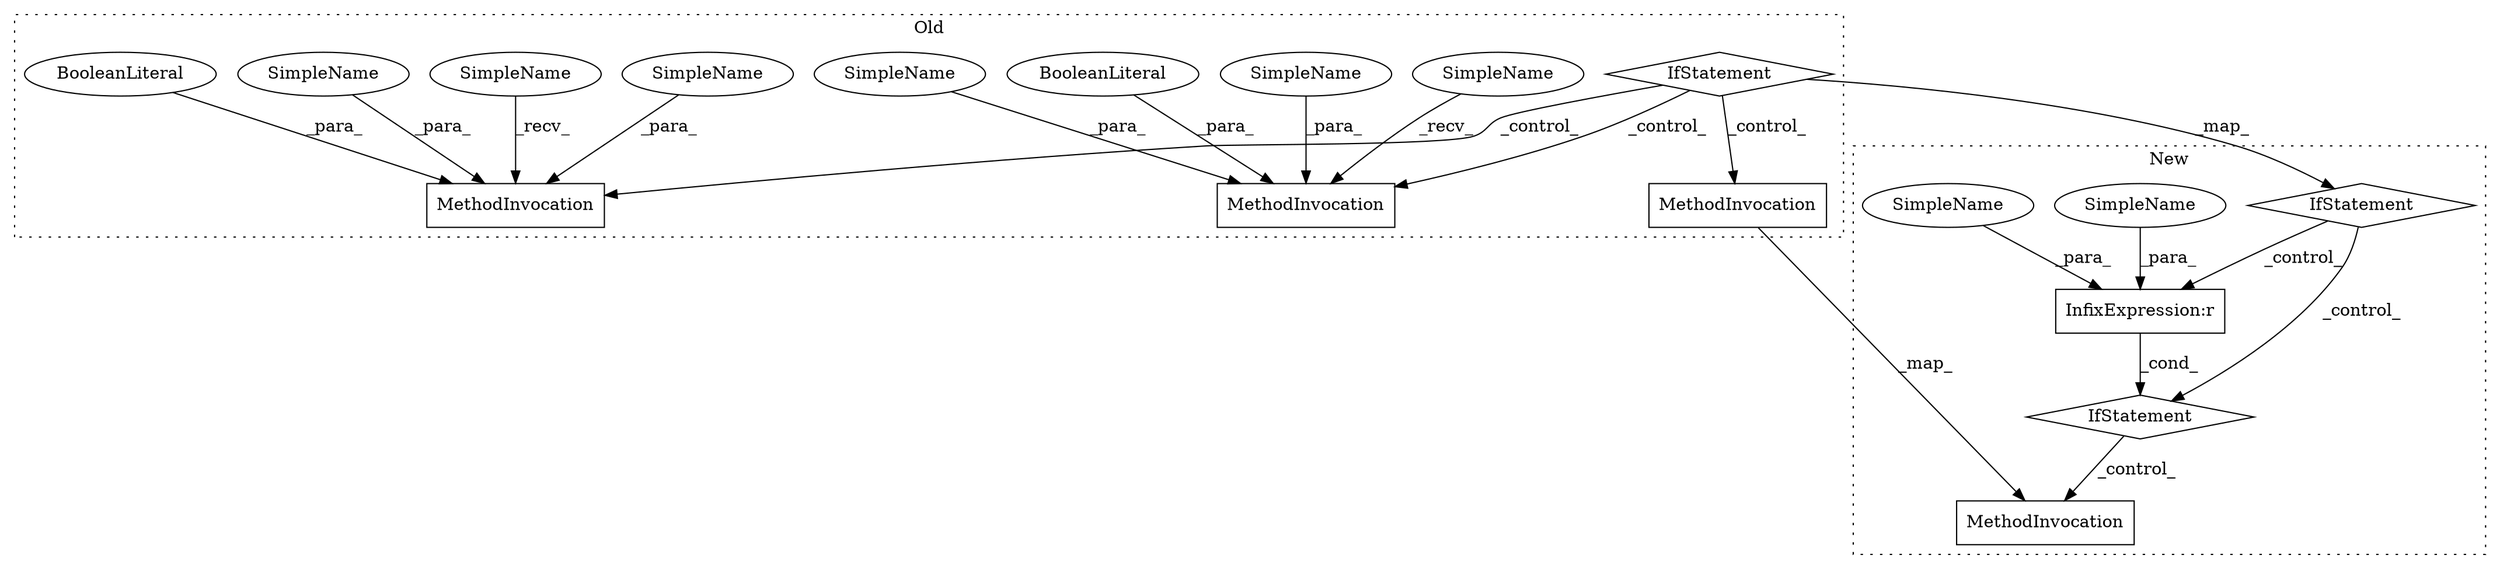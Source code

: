digraph G {
subgraph cluster0 {
1 [label="BooleanLiteral" a="9" s="11101" l="4" shape="ellipse"];
2 [label="BooleanLiteral" a="9" s="11226" l="4" shape="ellipse"];
5 [label="IfStatement" a="25" s="10910,10942" l="9,5" shape="diamond"];
7 [label="MethodInvocation" a="32" s="11457,11503" l="15,1" shape="box"];
8 [label="MethodInvocation" a="32" s="11059,11105" l="15,1" shape="box"];
9 [label="MethodInvocation" a="32" s="11184,11230" l="15,1" shape="box"];
10 [label="SimpleName" a="42" s="11199" l="14" shape="ellipse"];
12 [label="SimpleName" a="42" s="11033" l="25" shape="ellipse"];
13 [label="SimpleName" a="42" s="11158" l="25" shape="ellipse"];
15 [label="SimpleName" a="42" s="11074" l="14" shape="ellipse"];
16 [label="SimpleName" a="42" s="11090" l="9" shape="ellipse"];
17 [label="SimpleName" a="42" s="11215" l="9" shape="ellipse"];
label = "Old";
style="dotted";
}
subgraph cluster1 {
3 [label="IfStatement" a="25" s="13308,13344" l="9,6" shape="diamond"];
4 [label="IfStatement" a="25" s="13050,13080" l="4,37" shape="diamond"];
6 [label="MethodInvocation" a="32" s="13488,13534" l="15,1" shape="box"];
11 [label="SimpleName" a="42" s="13327" l="17" shape="ellipse"];
14 [label="SimpleName" a="42" s="13317" l="6" shape="ellipse"];
18 [label="InfixExpression:r" a="27" s="13323" l="4" shape="box"];
label = "New";
style="dotted";
}
1 -> 8 [label="_para_"];
2 -> 9 [label="_para_"];
3 -> 6 [label="_control_"];
4 -> 18 [label="_control_"];
4 -> 3 [label="_control_"];
5 -> 4 [label="_map_"];
5 -> 8 [label="_control_"];
5 -> 9 [label="_control_"];
5 -> 7 [label="_control_"];
7 -> 6 [label="_map_"];
10 -> 9 [label="_para_"];
11 -> 18 [label="_para_"];
12 -> 8 [label="_recv_"];
13 -> 9 [label="_recv_"];
14 -> 18 [label="_para_"];
15 -> 8 [label="_para_"];
16 -> 8 [label="_para_"];
17 -> 9 [label="_para_"];
18 -> 3 [label="_cond_"];
}